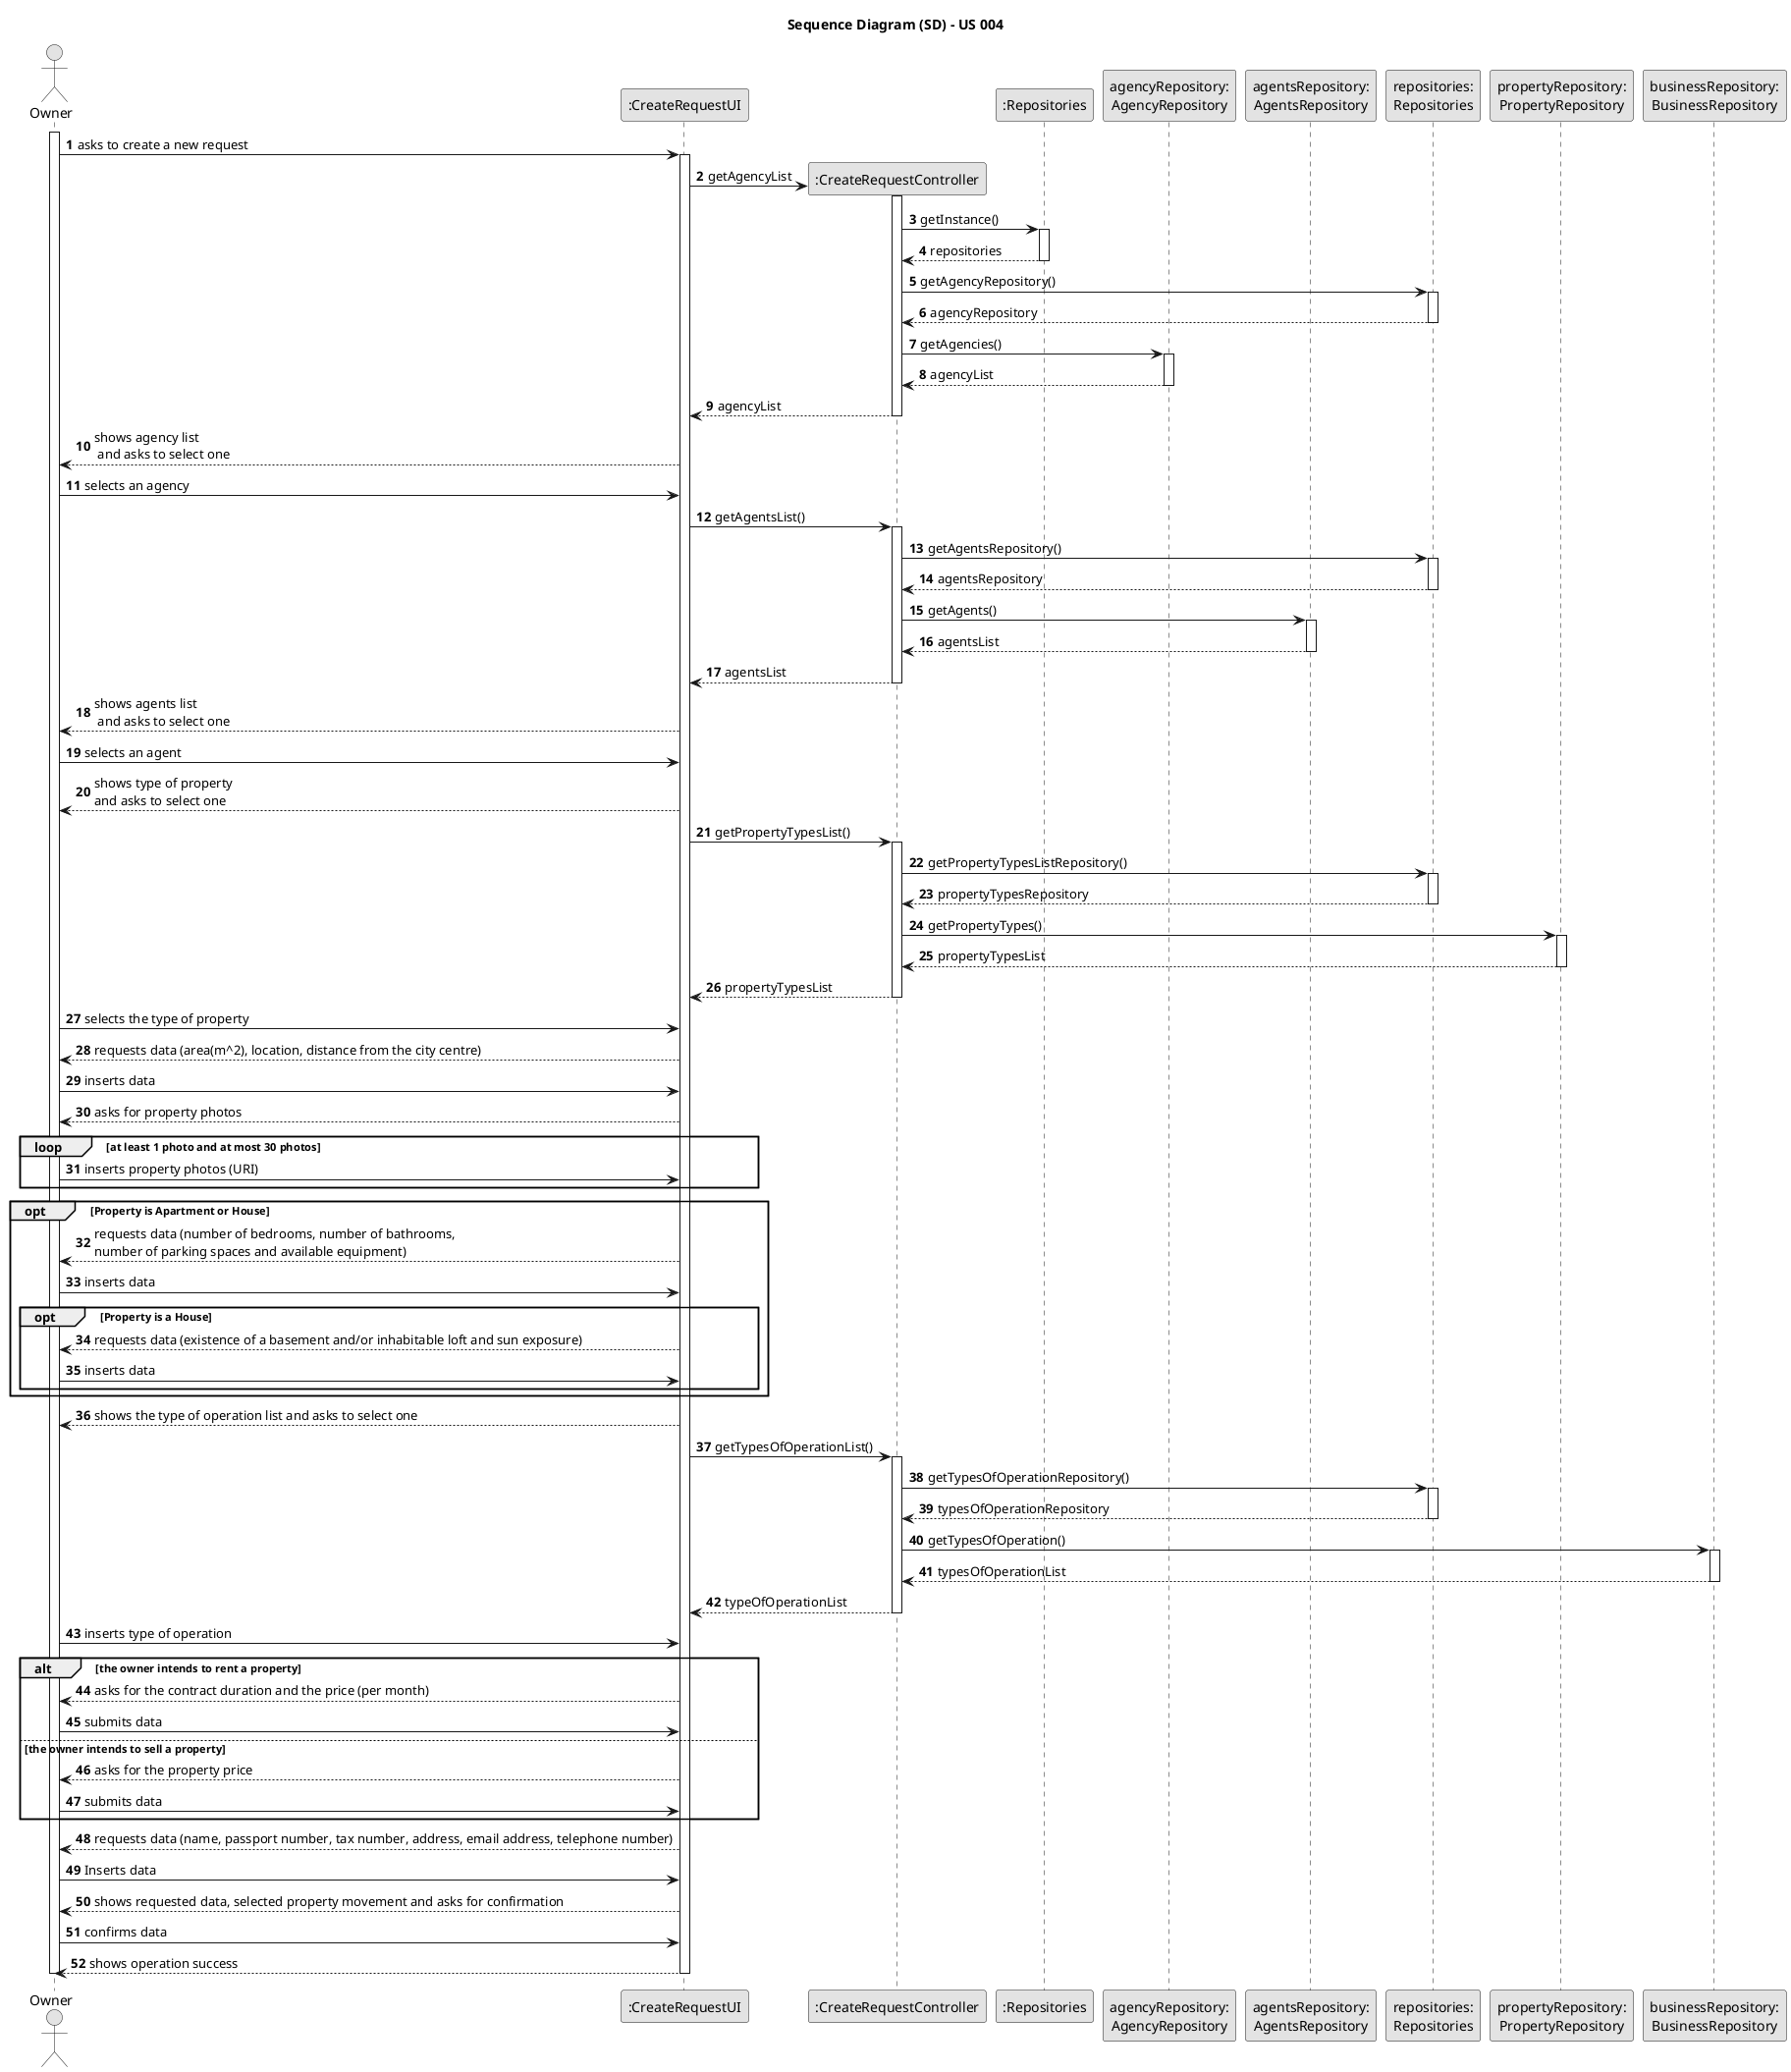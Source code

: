 @startuml
skinparam monochrome true
skinparam packageStyle rectangle
skinparam shadowing false

autonumber
title Sequence Diagram (SD) - US 004
'hide footbox
actor "Owner" as Owner
participant ":CreateRequestUI" as UI
participant ":CreateRequestController" as CTRL
participant ":Repositories" as Repositories
participant "repositories:\nRepositories" as RR
participant "agencyRepository:\nAgencyRepository" as AgencyR
participant "agentsRepository:\nAgentsRepository" as AgentR
participant "requestRepository:\nAnnouncementRepository" as RR
participant "propertyRepository:\nPropertyRepository" as PR
participant "businessRepository:\nBusinessRepository" as BR

activate Owner

        Owner -> UI : asks to create a new request

        activate UI

            UI -> CTRL** : getAgencyList
            activate CTRL

                CTRL -> Repositories : getInstance()
                activate Repositories

                    Repositories --> CTRL: repositories
                deactivate Repositories

                CTRL -> RR : getAgencyRepository()
                activate RR

                    RR --> CTRL: agencyRepository
                deactivate RR

                CTRL ->  AgencyR : getAgencies()
                activate AgencyR

                    AgencyR --> CTRL : agencyList
                deactivate AgencyR

                CTRL --> UI : agencyList
            deactivate CTRL

            UI --> Owner : shows agency list\n and asks to select one

            Owner -> UI : selects an agency

            UI -> CTRL : getAgentsList()
            activate CTRL

            CTRL -> RR : getAgentsRepository()
            activate RR

            RR --> CTRL : agentsRepository

            deactivate RR

            CTRL -> AgentR : getAgents()
            activate AgentR

            AgentR --> CTRL : agentsList
            deactivate AgentR

            CTRL --> UI : agentsList
            deactivate

            deactivate CTRL

            UI --> Owner : shows agents list \n and asks to select one

            Owner -> UI : selects an agent

            UI --> Owner : shows type of property \nand asks to select one

            UI -> CTRL : getPropertyTypesList()
            activate CTRL

            CTRL -> RR : getPropertyTypesListRepository()
            activate RR

            RR --> CTRL : propertyTypesRepository
            deactivate RR

            CTRL -> PR : getPropertyTypes()
            activate PR

            PR --> CTRL : propertyTypesList
            deactivate PR
            CTRL --> UI : propertyTypesList
            deactivate CTRL

            Owner -> UI : selects the type of property

            UI --> Owner : requests data (area(m^2), location, distance from the city centre)

            Owner -> UI : inserts data

            UI --> Owner : asks for property photos

            loop at least 1 photo and at most 30 photos

            Owner -> UI : inserts property photos (URI)

            end


    opt Property is Apartment or House

        UI --> Owner : requests data (number of bedrooms, number of bathrooms, \nnumber of parking spaces and available equipment)

    Owner -> UI : inserts data

    opt Property is a House

         UI --> Owner : requests data (existence of a basement and/or inhabitable loft and sun exposure)

    Owner -> UI : inserts data

    end

    end

    UI --> Owner : shows the type of operation list and asks to select one
    UI -> CTRL : getTypesOfOperationList()
    activate CTRL

    CTRL -> RR : getTypesOfOperationRepository()
    activate RR

    RR --> CTRL : typesOfOperationRepository
    deactivate RR

    CTRL -> BR : getTypesOfOperation()
    activate BR

    BR --> CTRL : typesOfOperationList
    deactivate BR

    CTRL --> UI : typeOfOperationList
    deactivate CTRL

    Owner -> UI : inserts type of operation

    alt the owner intends to rent a property

    UI --> Owner : asks for the contract duration and the price (per month)

    Owner -> UI : submits data

    else the owner intends to sell a property
    UI --> Owner : asks for the property price

    Owner -> UI : submits data

    end
          UI --> Owner : requests data (name, passport number, tax number, address, email address, telephone number)

    Owner -> UI : Inserts data

           UI --> Owner : shows requested data, selected property movement and asks for confirmation

            Owner -> UI : confirms data
            deactivate CTRL
            UI --> Owner: shows operation success
    deactivate UI

deactivate Owner
@enduml